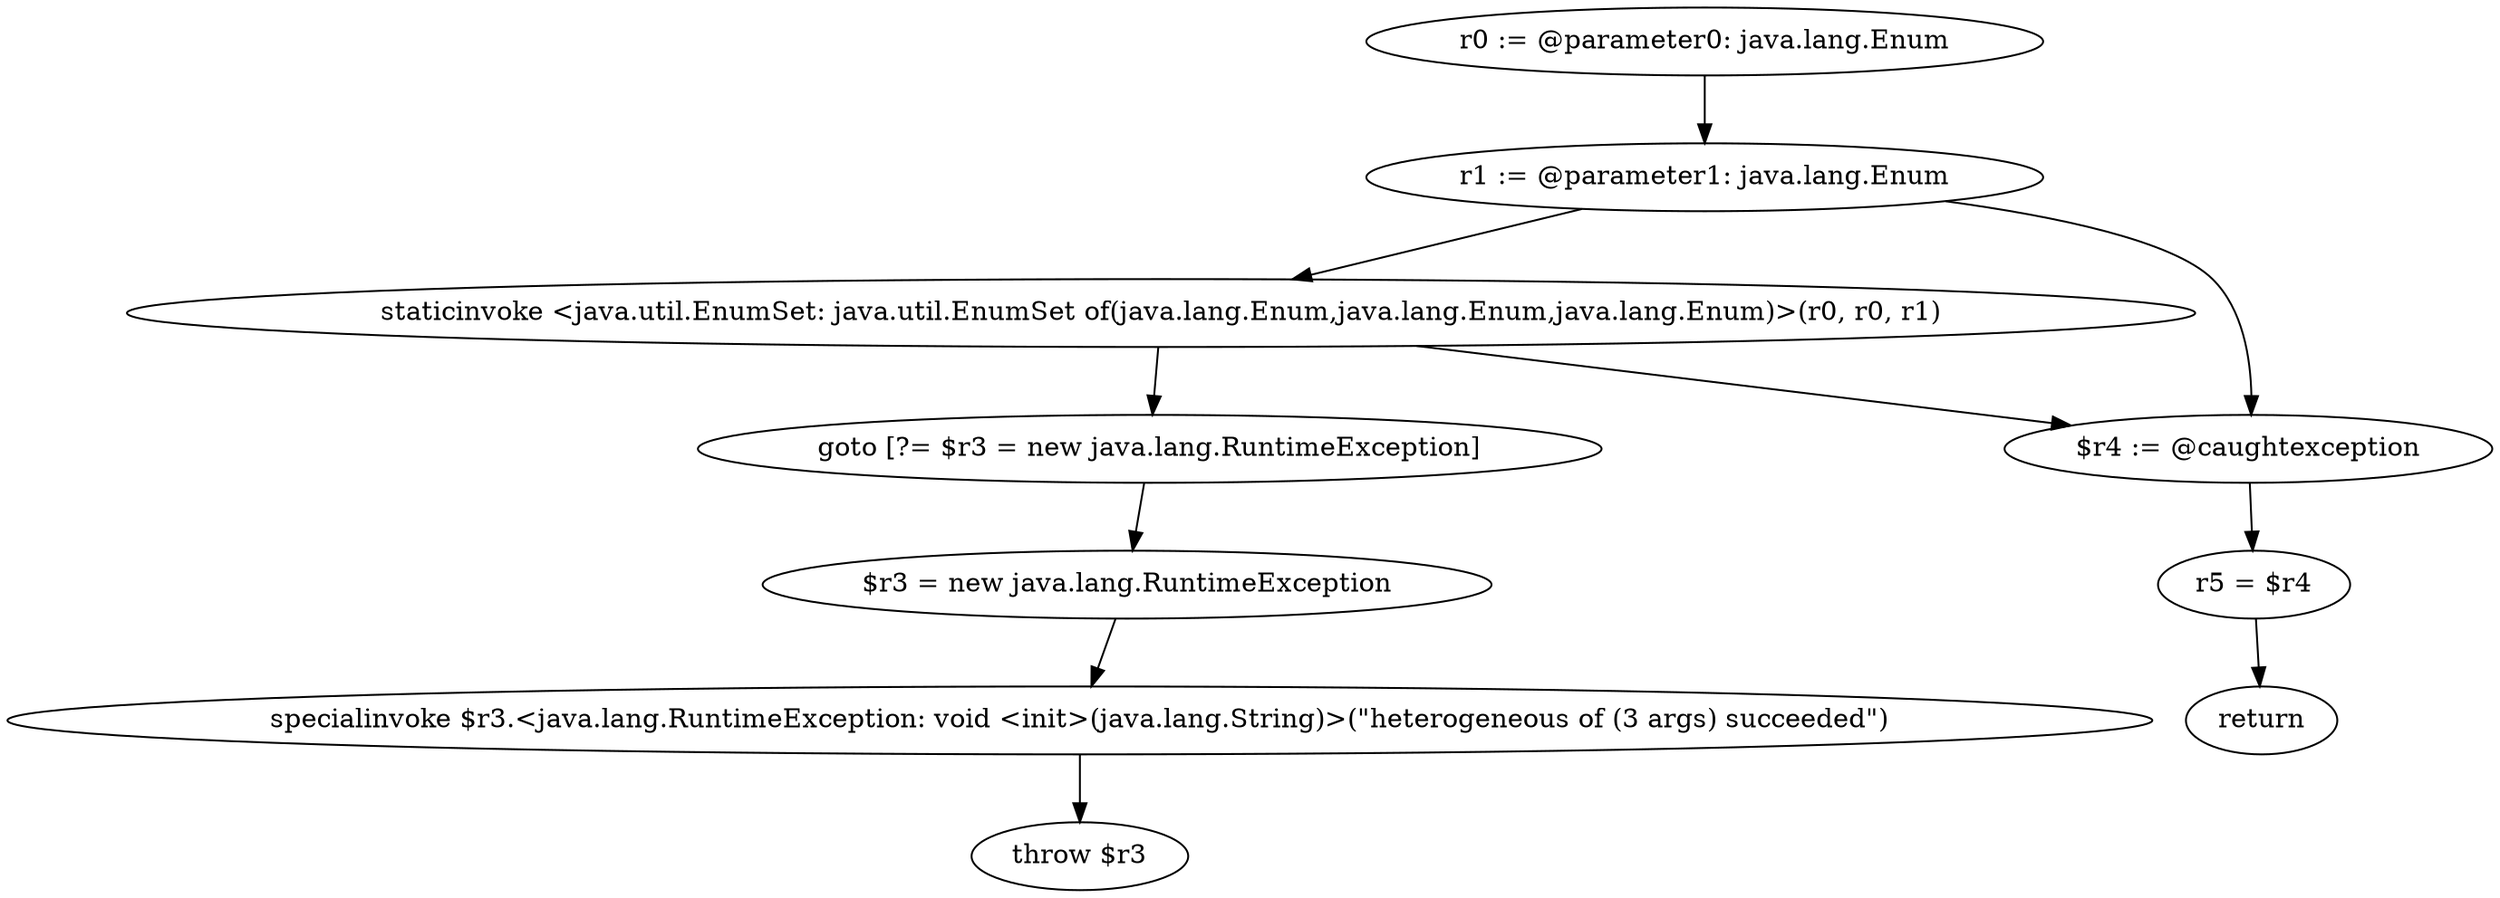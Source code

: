 digraph "unitGraph" {
    "r0 := @parameter0: java.lang.Enum"
    "r1 := @parameter1: java.lang.Enum"
    "staticinvoke <java.util.EnumSet: java.util.EnumSet of(java.lang.Enum,java.lang.Enum,java.lang.Enum)>(r0, r0, r1)"
    "goto [?= $r3 = new java.lang.RuntimeException]"
    "$r4 := @caughtexception"
    "r5 = $r4"
    "return"
    "$r3 = new java.lang.RuntimeException"
    "specialinvoke $r3.<java.lang.RuntimeException: void <init>(java.lang.String)>(\"heterogeneous of (3 args) succeeded\")"
    "throw $r3"
    "r0 := @parameter0: java.lang.Enum"->"r1 := @parameter1: java.lang.Enum";
    "r1 := @parameter1: java.lang.Enum"->"staticinvoke <java.util.EnumSet: java.util.EnumSet of(java.lang.Enum,java.lang.Enum,java.lang.Enum)>(r0, r0, r1)";
    "r1 := @parameter1: java.lang.Enum"->"$r4 := @caughtexception";
    "staticinvoke <java.util.EnumSet: java.util.EnumSet of(java.lang.Enum,java.lang.Enum,java.lang.Enum)>(r0, r0, r1)"->"goto [?= $r3 = new java.lang.RuntimeException]";
    "staticinvoke <java.util.EnumSet: java.util.EnumSet of(java.lang.Enum,java.lang.Enum,java.lang.Enum)>(r0, r0, r1)"->"$r4 := @caughtexception";
    "goto [?= $r3 = new java.lang.RuntimeException]"->"$r3 = new java.lang.RuntimeException";
    "$r4 := @caughtexception"->"r5 = $r4";
    "r5 = $r4"->"return";
    "$r3 = new java.lang.RuntimeException"->"specialinvoke $r3.<java.lang.RuntimeException: void <init>(java.lang.String)>(\"heterogeneous of (3 args) succeeded\")";
    "specialinvoke $r3.<java.lang.RuntimeException: void <init>(java.lang.String)>(\"heterogeneous of (3 args) succeeded\")"->"throw $r3";
}
